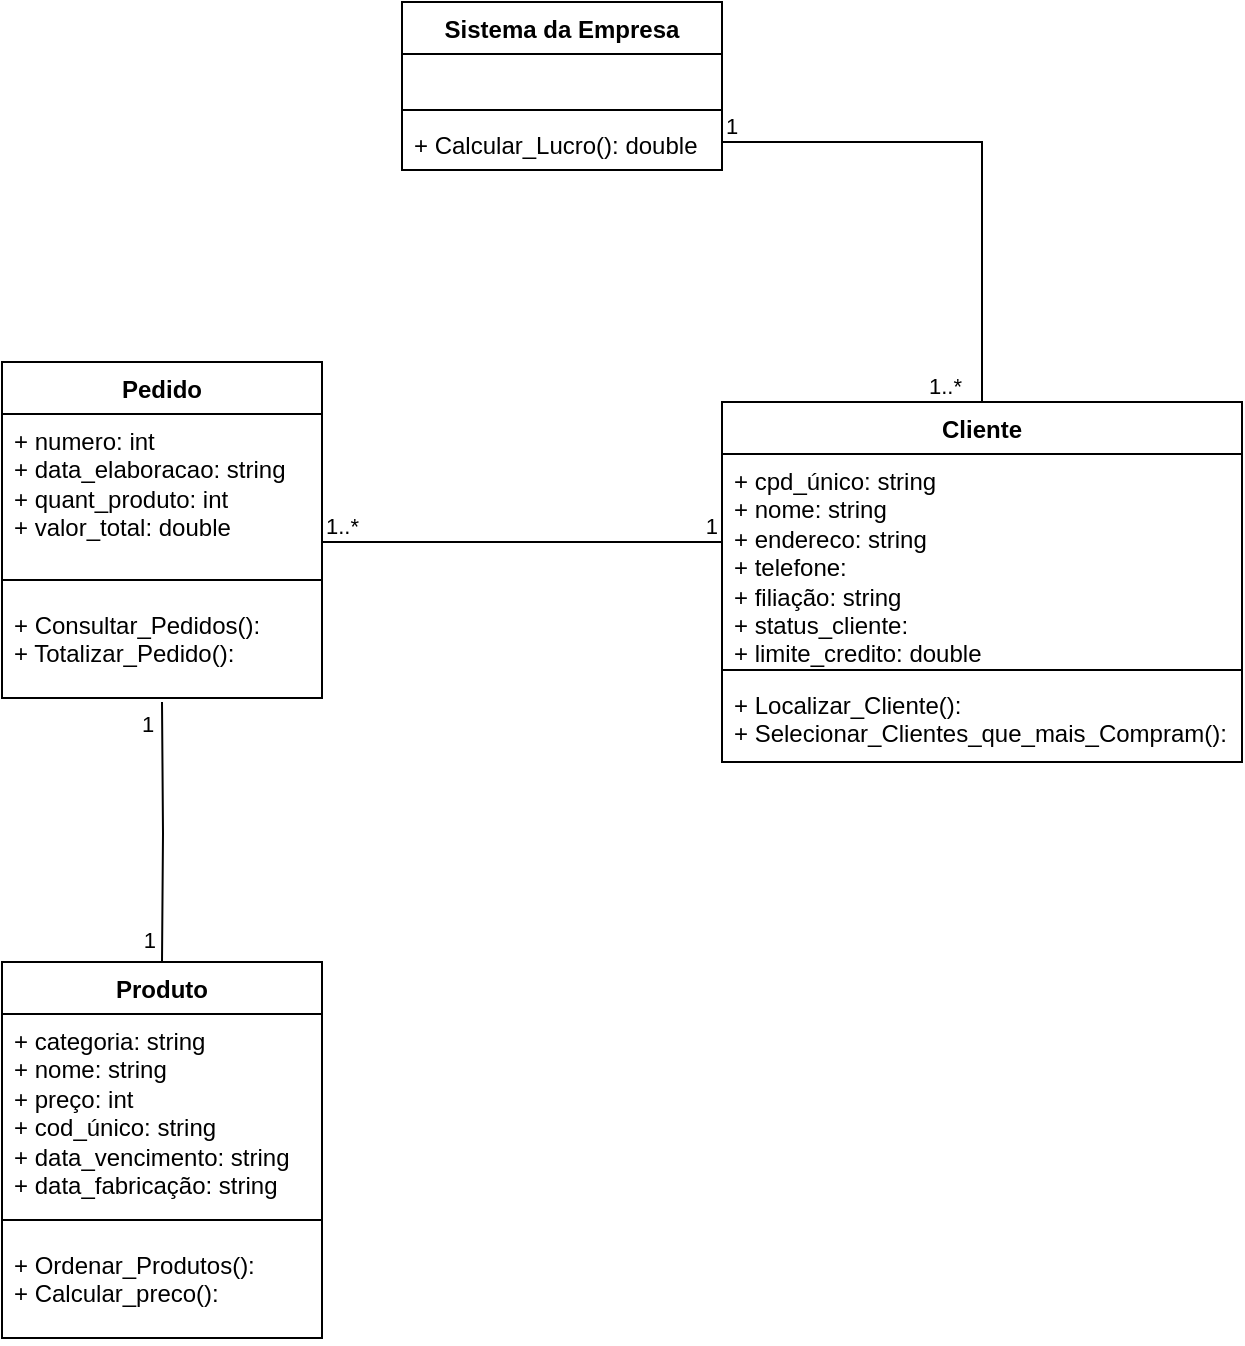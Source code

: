 <mxfile version="24.9.3">
  <diagram name="Página-1" id="1-bsAJybU4CAWj2IOjZU">
    <mxGraphModel dx="1842" dy="762" grid="1" gridSize="10" guides="1" tooltips="1" connect="1" arrows="1" fold="1" page="1" pageScale="1" pageWidth="827" pageHeight="1169" math="0" shadow="0">
      <root>
        <mxCell id="0" />
        <mxCell id="1" parent="0" />
        <mxCell id="gSGYzmzYV6SwLATnWGjw-1" value="Produto" style="swimlane;fontStyle=1;align=center;verticalAlign=top;childLayout=stackLayout;horizontal=1;startSize=26;horizontalStack=0;resizeParent=1;resizeParentMax=0;resizeLast=0;collapsible=1;marginBottom=0;whiteSpace=wrap;html=1;" vertex="1" parent="1">
          <mxGeometry x="40" y="560" width="160" height="188" as="geometry" />
        </mxCell>
        <mxCell id="gSGYzmzYV6SwLATnWGjw-2" value="+ categoria: string&lt;div&gt;+ nome: string&lt;br&gt;+ preço: int&lt;div style=&quot;forced-color-adjust: none;&quot;&gt;+ cod_único: string&lt;br&gt;+ data_vencimento: string&lt;/div&gt;&lt;div style=&quot;forced-color-adjust: none;&quot;&gt;+ data_fabricação: string&lt;/div&gt;&lt;/div&gt;" style="text;strokeColor=none;fillColor=none;align=left;verticalAlign=top;spacingLeft=4;spacingRight=4;overflow=hidden;rotatable=0;points=[[0,0.5],[1,0.5]];portConstraint=eastwest;whiteSpace=wrap;html=1;" vertex="1" parent="gSGYzmzYV6SwLATnWGjw-1">
          <mxGeometry y="26" width="160" height="94" as="geometry" />
        </mxCell>
        <mxCell id="gSGYzmzYV6SwLATnWGjw-3" value="" style="line;strokeWidth=1;fillColor=none;align=left;verticalAlign=middle;spacingTop=-1;spacingLeft=3;spacingRight=3;rotatable=0;labelPosition=right;points=[];portConstraint=eastwest;strokeColor=inherit;" vertex="1" parent="gSGYzmzYV6SwLATnWGjw-1">
          <mxGeometry y="120" width="160" height="18" as="geometry" />
        </mxCell>
        <mxCell id="gSGYzmzYV6SwLATnWGjw-4" value="+ Ordenar_Produtos():&amp;nbsp;&lt;div&gt;+ Calcular_preco():&amp;nbsp;&lt;/div&gt;" style="text;strokeColor=none;fillColor=none;align=left;verticalAlign=top;spacingLeft=4;spacingRight=4;overflow=hidden;rotatable=0;points=[[0,0.5],[1,0.5]];portConstraint=eastwest;whiteSpace=wrap;html=1;" vertex="1" parent="gSGYzmzYV6SwLATnWGjw-1">
          <mxGeometry y="138" width="160" height="50" as="geometry" />
        </mxCell>
        <mxCell id="gSGYzmzYV6SwLATnWGjw-5" value="Cliente" style="swimlane;fontStyle=1;align=center;verticalAlign=top;childLayout=stackLayout;horizontal=1;startSize=26;horizontalStack=0;resizeParent=1;resizeParentMax=0;resizeLast=0;collapsible=1;marginBottom=0;whiteSpace=wrap;html=1;" vertex="1" parent="1">
          <mxGeometry x="400" y="280" width="260" height="180" as="geometry" />
        </mxCell>
        <mxCell id="gSGYzmzYV6SwLATnWGjw-6" value="&lt;div style=&quot;forced-color-adjust: none;&quot;&gt;+ cpd_único: string&lt;br&gt;+ nome: string&lt;/div&gt;&lt;div style=&quot;forced-color-adjust: none;&quot;&gt;+ endereco: string&lt;/div&gt;&lt;div style=&quot;forced-color-adjust: none;&quot;&gt;+ telefone:&amp;nbsp;&lt;/div&gt;&lt;div style=&quot;forced-color-adjust: none;&quot;&gt;+ filiação: string&lt;/div&gt;&lt;div style=&quot;forced-color-adjust: none;&quot;&gt;+ status_cliente:&lt;/div&gt;&lt;div style=&quot;forced-color-adjust: none;&quot;&gt;+ limite_credito: double&lt;/div&gt;" style="text;strokeColor=none;fillColor=none;align=left;verticalAlign=top;spacingLeft=4;spacingRight=4;overflow=hidden;rotatable=0;points=[[0,0.5],[1,0.5]];portConstraint=eastwest;whiteSpace=wrap;html=1;" vertex="1" parent="gSGYzmzYV6SwLATnWGjw-5">
          <mxGeometry y="26" width="260" height="104" as="geometry" />
        </mxCell>
        <mxCell id="gSGYzmzYV6SwLATnWGjw-7" value="" style="line;strokeWidth=1;fillColor=none;align=left;verticalAlign=middle;spacingTop=-1;spacingLeft=3;spacingRight=3;rotatable=0;labelPosition=right;points=[];portConstraint=eastwest;strokeColor=inherit;" vertex="1" parent="gSGYzmzYV6SwLATnWGjw-5">
          <mxGeometry y="130" width="260" height="8" as="geometry" />
        </mxCell>
        <mxCell id="gSGYzmzYV6SwLATnWGjw-8" value="+ Localizar_Cliente():&amp;nbsp;&lt;div&gt;+ Selecionar_Clientes_que_mais_Compram():&lt;/div&gt;" style="text;strokeColor=none;fillColor=none;align=left;verticalAlign=top;spacingLeft=4;spacingRight=4;overflow=hidden;rotatable=0;points=[[0,0.5],[1,0.5]];portConstraint=eastwest;whiteSpace=wrap;html=1;" vertex="1" parent="gSGYzmzYV6SwLATnWGjw-5">
          <mxGeometry y="138" width="260" height="42" as="geometry" />
        </mxCell>
        <mxCell id="gSGYzmzYV6SwLATnWGjw-9" value="Sistema da Empresa" style="swimlane;fontStyle=1;align=center;verticalAlign=top;childLayout=stackLayout;horizontal=1;startSize=26;horizontalStack=0;resizeParent=1;resizeParentMax=0;resizeLast=0;collapsible=1;marginBottom=0;whiteSpace=wrap;html=1;" vertex="1" parent="1">
          <mxGeometry x="240" y="80" width="160" height="84" as="geometry" />
        </mxCell>
        <mxCell id="gSGYzmzYV6SwLATnWGjw-10" value="&lt;div style=&quot;forced-color-adjust: none;&quot;&gt;&lt;br&gt;&lt;/div&gt;" style="text;strokeColor=none;fillColor=none;align=left;verticalAlign=top;spacingLeft=4;spacingRight=4;overflow=hidden;rotatable=0;points=[[0,0.5],[1,0.5]];portConstraint=eastwest;whiteSpace=wrap;html=1;" vertex="1" parent="gSGYzmzYV6SwLATnWGjw-9">
          <mxGeometry y="26" width="160" height="24" as="geometry" />
        </mxCell>
        <mxCell id="gSGYzmzYV6SwLATnWGjw-11" value="" style="line;strokeWidth=1;fillColor=none;align=left;verticalAlign=middle;spacingTop=-1;spacingLeft=3;spacingRight=3;rotatable=0;labelPosition=right;points=[];portConstraint=eastwest;strokeColor=inherit;" vertex="1" parent="gSGYzmzYV6SwLATnWGjw-9">
          <mxGeometry y="50" width="160" height="8" as="geometry" />
        </mxCell>
        <mxCell id="gSGYzmzYV6SwLATnWGjw-12" value="+ Calcular_Lucro(): double" style="text;strokeColor=none;fillColor=none;align=left;verticalAlign=top;spacingLeft=4;spacingRight=4;overflow=hidden;rotatable=0;points=[[0,0.5],[1,0.5]];portConstraint=eastwest;whiteSpace=wrap;html=1;" vertex="1" parent="gSGYzmzYV6SwLATnWGjw-9">
          <mxGeometry y="58" width="160" height="26" as="geometry" />
        </mxCell>
        <mxCell id="gSGYzmzYV6SwLATnWGjw-17" value="" style="endArrow=none;html=1;edgeStyle=orthogonalEdgeStyle;rounded=0;exitX=1;exitY=0.5;exitDx=0;exitDy=0;entryX=0;entryY=0.404;entryDx=0;entryDy=0;entryPerimeter=0;" edge="1" parent="1">
          <mxGeometry relative="1" as="geometry">
            <mxPoint x="200" y="350" as="sourcePoint" />
            <mxPoint x="400.0" y="350.016" as="targetPoint" />
          </mxGeometry>
        </mxCell>
        <mxCell id="gSGYzmzYV6SwLATnWGjw-18" value="1..*" style="edgeLabel;resizable=0;html=1;align=left;verticalAlign=bottom;" connectable="0" vertex="1" parent="gSGYzmzYV6SwLATnWGjw-17">
          <mxGeometry x="-1" relative="1" as="geometry">
            <mxPoint as="offset" />
          </mxGeometry>
        </mxCell>
        <mxCell id="gSGYzmzYV6SwLATnWGjw-19" value="1" style="edgeLabel;resizable=0;html=1;align=right;verticalAlign=bottom;" connectable="0" vertex="1" parent="gSGYzmzYV6SwLATnWGjw-17">
          <mxGeometry x="1" relative="1" as="geometry">
            <mxPoint x="-1" as="offset" />
          </mxGeometry>
        </mxCell>
        <mxCell id="gSGYzmzYV6SwLATnWGjw-21" value="Pedido" style="swimlane;fontStyle=1;align=center;verticalAlign=top;childLayout=stackLayout;horizontal=1;startSize=26;horizontalStack=0;resizeParent=1;resizeParentMax=0;resizeLast=0;collapsible=1;marginBottom=0;whiteSpace=wrap;html=1;" vertex="1" parent="1">
          <mxGeometry x="40" y="260" width="160" height="168" as="geometry" />
        </mxCell>
        <mxCell id="gSGYzmzYV6SwLATnWGjw-22" value="+ numero: int&lt;div&gt;+ data_elaboracao: string&lt;/div&gt;&lt;div&gt;+ quant_produto: int&lt;/div&gt;&lt;div&gt;+ valor_total: double&lt;/div&gt;" style="text;strokeColor=none;fillColor=none;align=left;verticalAlign=top;spacingLeft=4;spacingRight=4;overflow=hidden;rotatable=0;points=[[0,0.5],[1,0.5]];portConstraint=eastwest;whiteSpace=wrap;html=1;" vertex="1" parent="gSGYzmzYV6SwLATnWGjw-21">
          <mxGeometry y="26" width="160" height="74" as="geometry" />
        </mxCell>
        <mxCell id="gSGYzmzYV6SwLATnWGjw-23" value="" style="line;strokeWidth=1;fillColor=none;align=left;verticalAlign=middle;spacingTop=-1;spacingLeft=3;spacingRight=3;rotatable=0;labelPosition=right;points=[];portConstraint=eastwest;strokeColor=inherit;" vertex="1" parent="gSGYzmzYV6SwLATnWGjw-21">
          <mxGeometry y="100" width="160" height="18" as="geometry" />
        </mxCell>
        <mxCell id="gSGYzmzYV6SwLATnWGjw-24" value="+ Consultar_Pedidos():&amp;nbsp;&lt;div&gt;+ Totalizar_Pedido():&amp;nbsp;&lt;/div&gt;" style="text;strokeColor=none;fillColor=none;align=left;verticalAlign=top;spacingLeft=4;spacingRight=4;overflow=hidden;rotatable=0;points=[[0,0.5],[1,0.5]];portConstraint=eastwest;whiteSpace=wrap;html=1;" vertex="1" parent="gSGYzmzYV6SwLATnWGjw-21">
          <mxGeometry y="118" width="160" height="50" as="geometry" />
        </mxCell>
        <mxCell id="gSGYzmzYV6SwLATnWGjw-27" value="" style="endArrow=none;html=1;edgeStyle=orthogonalEdgeStyle;rounded=0;entryX=0.5;entryY=0;entryDx=0;entryDy=0;" edge="1" parent="1" target="gSGYzmzYV6SwLATnWGjw-1">
          <mxGeometry relative="1" as="geometry">
            <mxPoint x="120" y="430" as="sourcePoint" />
            <mxPoint x="250" y="480" as="targetPoint" />
          </mxGeometry>
        </mxCell>
        <mxCell id="gSGYzmzYV6SwLATnWGjw-28" value="1" style="edgeLabel;resizable=0;html=1;align=left;verticalAlign=bottom;" connectable="0" vertex="1" parent="gSGYzmzYV6SwLATnWGjw-27">
          <mxGeometry x="-1" relative="1" as="geometry">
            <mxPoint x="-12" y="19" as="offset" />
          </mxGeometry>
        </mxCell>
        <mxCell id="gSGYzmzYV6SwLATnWGjw-29" value="1" style="edgeLabel;resizable=0;html=1;align=right;verticalAlign=bottom;" connectable="0" vertex="1" parent="gSGYzmzYV6SwLATnWGjw-27">
          <mxGeometry x="1" relative="1" as="geometry">
            <mxPoint x="-3" y="-2" as="offset" />
          </mxGeometry>
        </mxCell>
        <mxCell id="gSGYzmzYV6SwLATnWGjw-30" value="" style="endArrow=none;html=1;edgeStyle=orthogonalEdgeStyle;rounded=0;exitX=1;exitY=0.5;exitDx=0;exitDy=0;entryX=0.5;entryY=0;entryDx=0;entryDy=0;" edge="1" parent="1" target="gSGYzmzYV6SwLATnWGjw-5">
          <mxGeometry relative="1" as="geometry">
            <mxPoint x="400" y="150" as="sourcePoint" />
            <mxPoint x="530" y="270" as="targetPoint" />
            <Array as="points">
              <mxPoint x="530" y="150" />
            </Array>
          </mxGeometry>
        </mxCell>
        <mxCell id="gSGYzmzYV6SwLATnWGjw-31" value="1" style="edgeLabel;resizable=0;html=1;align=left;verticalAlign=bottom;" connectable="0" vertex="1" parent="gSGYzmzYV6SwLATnWGjw-30">
          <mxGeometry x="-1" relative="1" as="geometry">
            <mxPoint as="offset" />
          </mxGeometry>
        </mxCell>
        <mxCell id="gSGYzmzYV6SwLATnWGjw-32" value="1..*" style="edgeLabel;resizable=0;html=1;align=right;verticalAlign=bottom;" connectable="0" vertex="1" parent="gSGYzmzYV6SwLATnWGjw-30">
          <mxGeometry x="1" relative="1" as="geometry">
            <mxPoint x="-10" as="offset" />
          </mxGeometry>
        </mxCell>
      </root>
    </mxGraphModel>
  </diagram>
</mxfile>
